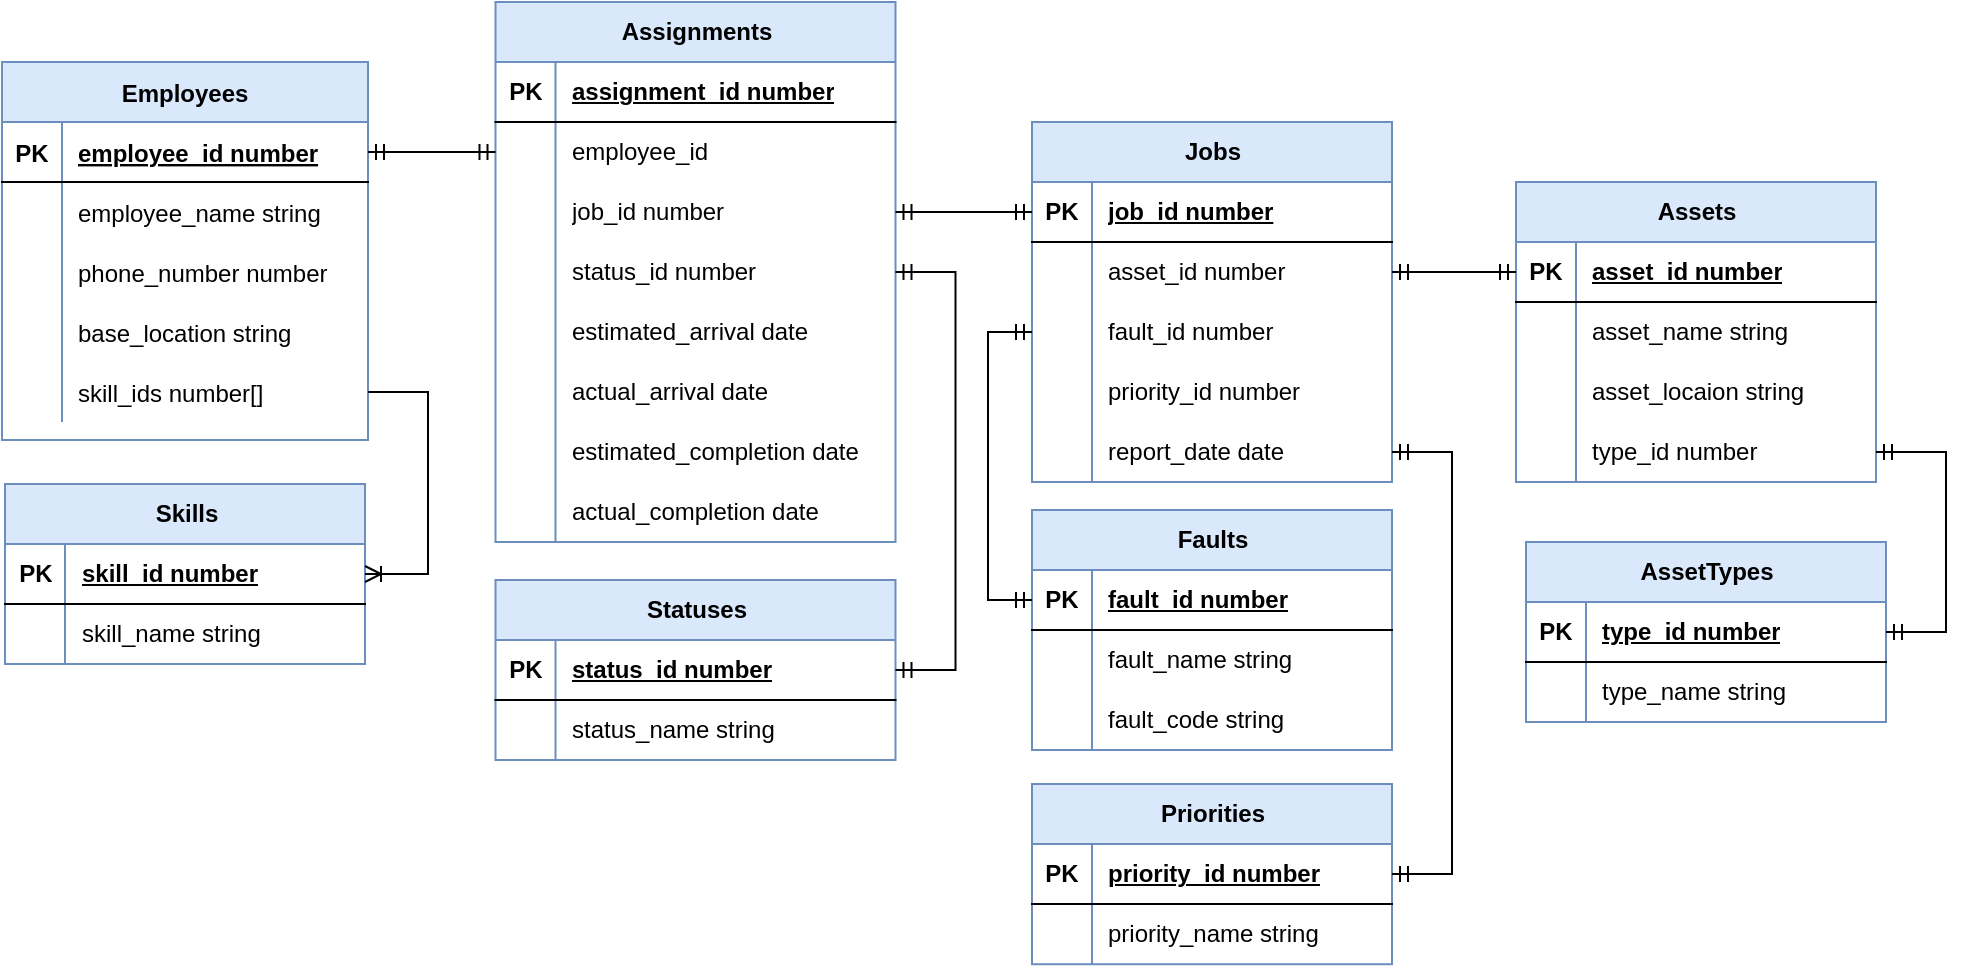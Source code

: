 <mxfile version="21.3.7" type="device">
  <diagram id="R2lEEEUBdFMjLlhIrx00" name="Page-1">
    <mxGraphModel dx="662" dy="358" grid="0" gridSize="10" guides="1" tooltips="1" connect="1" arrows="1" fold="1" page="1" pageScale="1" pageWidth="850" pageHeight="1100" math="0" shadow="0" extFonts="Permanent Marker^https://fonts.googleapis.com/css?family=Permanent+Marker">
      <root>
        <mxCell id="0" />
        <mxCell id="1" parent="0" />
        <object label="Employees" test="" id="C-vyLk0tnHw3VtMMgP7b-23">
          <mxCell style="shape=table;startSize=30;container=1;collapsible=1;childLayout=tableLayout;fixedRows=1;rowLines=0;fontStyle=1;align=center;resizeLast=1;fillColor=#dae8fc;strokeColor=#6c8ebf;" parent="1" vertex="1">
            <mxGeometry x="8" y="40" width="183" height="189" as="geometry" />
          </mxCell>
        </object>
        <mxCell id="C-vyLk0tnHw3VtMMgP7b-24" value="" style="shape=partialRectangle;collapsible=0;dropTarget=0;pointerEvents=0;fillColor=none;points=[[0,0.5],[1,0.5]];portConstraint=eastwest;top=0;left=0;right=0;bottom=1;" parent="C-vyLk0tnHw3VtMMgP7b-23" vertex="1">
          <mxGeometry y="30" width="183" height="30" as="geometry" />
        </mxCell>
        <mxCell id="C-vyLk0tnHw3VtMMgP7b-25" value="PK" style="shape=partialRectangle;overflow=hidden;connectable=0;fillColor=none;top=0;left=0;bottom=0;right=0;fontStyle=1;" parent="C-vyLk0tnHw3VtMMgP7b-24" vertex="1">
          <mxGeometry width="30" height="30" as="geometry">
            <mxRectangle width="30" height="30" as="alternateBounds" />
          </mxGeometry>
        </mxCell>
        <mxCell id="C-vyLk0tnHw3VtMMgP7b-26" value="employee_id number" style="shape=partialRectangle;overflow=hidden;connectable=0;fillColor=none;top=0;left=0;bottom=0;right=0;align=left;spacingLeft=6;fontStyle=5;" parent="C-vyLk0tnHw3VtMMgP7b-24" vertex="1">
          <mxGeometry x="30" width="153" height="30" as="geometry">
            <mxRectangle width="153" height="30" as="alternateBounds" />
          </mxGeometry>
        </mxCell>
        <mxCell id="C-vyLk0tnHw3VtMMgP7b-27" value="" style="shape=partialRectangle;collapsible=0;dropTarget=0;pointerEvents=0;fillColor=none;points=[[0,0.5],[1,0.5]];portConstraint=eastwest;top=0;left=0;right=0;bottom=0;" parent="C-vyLk0tnHw3VtMMgP7b-23" vertex="1">
          <mxGeometry y="60" width="183" height="30" as="geometry" />
        </mxCell>
        <mxCell id="C-vyLk0tnHw3VtMMgP7b-28" value="" style="shape=partialRectangle;overflow=hidden;connectable=0;fillColor=none;top=0;left=0;bottom=0;right=0;" parent="C-vyLk0tnHw3VtMMgP7b-27" vertex="1">
          <mxGeometry width="30" height="30" as="geometry">
            <mxRectangle width="30" height="30" as="alternateBounds" />
          </mxGeometry>
        </mxCell>
        <mxCell id="C-vyLk0tnHw3VtMMgP7b-29" value="employee_name string" style="shape=partialRectangle;overflow=hidden;connectable=0;fillColor=none;top=0;left=0;bottom=0;right=0;align=left;spacingLeft=6;" parent="C-vyLk0tnHw3VtMMgP7b-27" vertex="1">
          <mxGeometry x="30" width="153" height="30" as="geometry">
            <mxRectangle width="153" height="30" as="alternateBounds" />
          </mxGeometry>
        </mxCell>
        <mxCell id="YDDcDRZrNBxb1IiWniXB-27" value="" style="shape=partialRectangle;collapsible=0;dropTarget=0;pointerEvents=0;fillColor=none;points=[[0,0.5],[1,0.5]];portConstraint=eastwest;top=0;left=0;right=0;bottom=0;" vertex="1" parent="C-vyLk0tnHw3VtMMgP7b-23">
          <mxGeometry y="90" width="183" height="30" as="geometry" />
        </mxCell>
        <mxCell id="YDDcDRZrNBxb1IiWniXB-28" value="" style="shape=partialRectangle;overflow=hidden;connectable=0;fillColor=none;top=0;left=0;bottom=0;right=0;" vertex="1" parent="YDDcDRZrNBxb1IiWniXB-27">
          <mxGeometry width="30" height="30" as="geometry">
            <mxRectangle width="30" height="30" as="alternateBounds" />
          </mxGeometry>
        </mxCell>
        <mxCell id="YDDcDRZrNBxb1IiWniXB-29" value="phone_number number" style="shape=partialRectangle;overflow=hidden;connectable=0;fillColor=none;top=0;left=0;bottom=0;right=0;align=left;spacingLeft=6;" vertex="1" parent="YDDcDRZrNBxb1IiWniXB-27">
          <mxGeometry x="30" width="153" height="30" as="geometry">
            <mxRectangle width="153" height="30" as="alternateBounds" />
          </mxGeometry>
        </mxCell>
        <mxCell id="YDDcDRZrNBxb1IiWniXB-41" value="" style="shape=partialRectangle;collapsible=0;dropTarget=0;pointerEvents=0;fillColor=none;points=[[0,0.5],[1,0.5]];portConstraint=eastwest;top=0;left=0;right=0;bottom=0;" vertex="1" parent="C-vyLk0tnHw3VtMMgP7b-23">
          <mxGeometry y="120" width="183" height="30" as="geometry" />
        </mxCell>
        <mxCell id="YDDcDRZrNBxb1IiWniXB-42" value="" style="shape=partialRectangle;overflow=hidden;connectable=0;fillColor=none;top=0;left=0;bottom=0;right=0;" vertex="1" parent="YDDcDRZrNBxb1IiWniXB-41">
          <mxGeometry width="30" height="30" as="geometry">
            <mxRectangle width="30" height="30" as="alternateBounds" />
          </mxGeometry>
        </mxCell>
        <mxCell id="YDDcDRZrNBxb1IiWniXB-43" value="base_location string" style="shape=partialRectangle;overflow=hidden;connectable=0;fillColor=none;top=0;left=0;bottom=0;right=0;align=left;spacingLeft=6;" vertex="1" parent="YDDcDRZrNBxb1IiWniXB-41">
          <mxGeometry x="30" width="153" height="30" as="geometry">
            <mxRectangle width="153" height="30" as="alternateBounds" />
          </mxGeometry>
        </mxCell>
        <mxCell id="YDDcDRZrNBxb1IiWniXB-44" value="" style="shape=partialRectangle;collapsible=0;dropTarget=0;pointerEvents=0;fillColor=none;points=[[0,0.5],[1,0.5]];portConstraint=eastwest;top=0;left=0;right=0;bottom=0;" vertex="1" parent="C-vyLk0tnHw3VtMMgP7b-23">
          <mxGeometry y="150" width="183" height="30" as="geometry" />
        </mxCell>
        <mxCell id="YDDcDRZrNBxb1IiWniXB-45" value="" style="shape=partialRectangle;overflow=hidden;connectable=0;fillColor=none;top=0;left=0;bottom=0;right=0;" vertex="1" parent="YDDcDRZrNBxb1IiWniXB-44">
          <mxGeometry width="30" height="30" as="geometry">
            <mxRectangle width="30" height="30" as="alternateBounds" />
          </mxGeometry>
        </mxCell>
        <mxCell id="YDDcDRZrNBxb1IiWniXB-46" value="skill_ids number[]" style="shape=partialRectangle;overflow=hidden;connectable=0;fillColor=none;top=0;left=0;bottom=0;right=0;align=left;spacingLeft=6;" vertex="1" parent="YDDcDRZrNBxb1IiWniXB-44">
          <mxGeometry x="30" width="153" height="30" as="geometry">
            <mxRectangle width="153" height="30" as="alternateBounds" />
          </mxGeometry>
        </mxCell>
        <mxCell id="YDDcDRZrNBxb1IiWniXB-47" value="Jobs" style="shape=table;startSize=30;container=1;collapsible=1;childLayout=tableLayout;fixedRows=1;rowLines=0;fontStyle=1;align=center;resizeLast=1;html=1;fillColor=#dae8fc;strokeColor=#6c8ebf;" vertex="1" parent="1">
          <mxGeometry x="523" y="70" width="180" height="180" as="geometry" />
        </mxCell>
        <mxCell id="YDDcDRZrNBxb1IiWniXB-48" value="" style="shape=tableRow;horizontal=0;startSize=0;swimlaneHead=0;swimlaneBody=0;fillColor=none;collapsible=0;dropTarget=0;points=[[0,0.5],[1,0.5]];portConstraint=eastwest;top=0;left=0;right=0;bottom=1;" vertex="1" parent="YDDcDRZrNBxb1IiWniXB-47">
          <mxGeometry y="30" width="180" height="30" as="geometry" />
        </mxCell>
        <mxCell id="YDDcDRZrNBxb1IiWniXB-49" value="PK" style="shape=partialRectangle;connectable=0;fillColor=none;top=0;left=0;bottom=0;right=0;fontStyle=1;overflow=hidden;whiteSpace=wrap;html=1;" vertex="1" parent="YDDcDRZrNBxb1IiWniXB-48">
          <mxGeometry width="30" height="30" as="geometry">
            <mxRectangle width="30" height="30" as="alternateBounds" />
          </mxGeometry>
        </mxCell>
        <mxCell id="YDDcDRZrNBxb1IiWniXB-50" value="job_id number" style="shape=partialRectangle;connectable=0;fillColor=none;top=0;left=0;bottom=0;right=0;align=left;spacingLeft=6;fontStyle=5;overflow=hidden;whiteSpace=wrap;html=1;" vertex="1" parent="YDDcDRZrNBxb1IiWniXB-48">
          <mxGeometry x="30" width="150" height="30" as="geometry">
            <mxRectangle width="150" height="30" as="alternateBounds" />
          </mxGeometry>
        </mxCell>
        <mxCell id="YDDcDRZrNBxb1IiWniXB-51" value="" style="shape=tableRow;horizontal=0;startSize=0;swimlaneHead=0;swimlaneBody=0;fillColor=none;collapsible=0;dropTarget=0;points=[[0,0.5],[1,0.5]];portConstraint=eastwest;top=0;left=0;right=0;bottom=0;" vertex="1" parent="YDDcDRZrNBxb1IiWniXB-47">
          <mxGeometry y="60" width="180" height="30" as="geometry" />
        </mxCell>
        <mxCell id="YDDcDRZrNBxb1IiWniXB-52" value="" style="shape=partialRectangle;connectable=0;fillColor=none;top=0;left=0;bottom=0;right=0;editable=1;overflow=hidden;whiteSpace=wrap;html=1;" vertex="1" parent="YDDcDRZrNBxb1IiWniXB-51">
          <mxGeometry width="30" height="30" as="geometry">
            <mxRectangle width="30" height="30" as="alternateBounds" />
          </mxGeometry>
        </mxCell>
        <mxCell id="YDDcDRZrNBxb1IiWniXB-53" value="asset_id number" style="shape=partialRectangle;connectable=0;fillColor=none;top=0;left=0;bottom=0;right=0;align=left;spacingLeft=6;overflow=hidden;whiteSpace=wrap;html=1;" vertex="1" parent="YDDcDRZrNBxb1IiWniXB-51">
          <mxGeometry x="30" width="150" height="30" as="geometry">
            <mxRectangle width="150" height="30" as="alternateBounds" />
          </mxGeometry>
        </mxCell>
        <mxCell id="YDDcDRZrNBxb1IiWniXB-54" value="" style="shape=tableRow;horizontal=0;startSize=0;swimlaneHead=0;swimlaneBody=0;fillColor=none;collapsible=0;dropTarget=0;points=[[0,0.5],[1,0.5]];portConstraint=eastwest;top=0;left=0;right=0;bottom=0;" vertex="1" parent="YDDcDRZrNBxb1IiWniXB-47">
          <mxGeometry y="90" width="180" height="30" as="geometry" />
        </mxCell>
        <mxCell id="YDDcDRZrNBxb1IiWniXB-55" value="" style="shape=partialRectangle;connectable=0;fillColor=none;top=0;left=0;bottom=0;right=0;editable=1;overflow=hidden;whiteSpace=wrap;html=1;" vertex="1" parent="YDDcDRZrNBxb1IiWniXB-54">
          <mxGeometry width="30" height="30" as="geometry">
            <mxRectangle width="30" height="30" as="alternateBounds" />
          </mxGeometry>
        </mxCell>
        <mxCell id="YDDcDRZrNBxb1IiWniXB-56" value="fault_id number" style="shape=partialRectangle;connectable=0;fillColor=none;top=0;left=0;bottom=0;right=0;align=left;spacingLeft=6;overflow=hidden;whiteSpace=wrap;html=1;" vertex="1" parent="YDDcDRZrNBxb1IiWniXB-54">
          <mxGeometry x="30" width="150" height="30" as="geometry">
            <mxRectangle width="150" height="30" as="alternateBounds" />
          </mxGeometry>
        </mxCell>
        <mxCell id="YDDcDRZrNBxb1IiWniXB-188" value="" style="shape=tableRow;horizontal=0;startSize=0;swimlaneHead=0;swimlaneBody=0;fillColor=none;collapsible=0;dropTarget=0;points=[[0,0.5],[1,0.5]];portConstraint=eastwest;top=0;left=0;right=0;bottom=0;" vertex="1" parent="YDDcDRZrNBxb1IiWniXB-47">
          <mxGeometry y="120" width="180" height="30" as="geometry" />
        </mxCell>
        <mxCell id="YDDcDRZrNBxb1IiWniXB-189" value="" style="shape=partialRectangle;connectable=0;fillColor=none;top=0;left=0;bottom=0;right=0;editable=1;overflow=hidden;whiteSpace=wrap;html=1;" vertex="1" parent="YDDcDRZrNBxb1IiWniXB-188">
          <mxGeometry width="30" height="30" as="geometry">
            <mxRectangle width="30" height="30" as="alternateBounds" />
          </mxGeometry>
        </mxCell>
        <mxCell id="YDDcDRZrNBxb1IiWniXB-190" value="priority_id number" style="shape=partialRectangle;connectable=0;fillColor=none;top=0;left=0;bottom=0;right=0;align=left;spacingLeft=6;overflow=hidden;whiteSpace=wrap;html=1;" vertex="1" parent="YDDcDRZrNBxb1IiWniXB-188">
          <mxGeometry x="30" width="150" height="30" as="geometry">
            <mxRectangle width="150" height="30" as="alternateBounds" />
          </mxGeometry>
        </mxCell>
        <mxCell id="YDDcDRZrNBxb1IiWniXB-57" value="" style="shape=tableRow;horizontal=0;startSize=0;swimlaneHead=0;swimlaneBody=0;fillColor=none;collapsible=0;dropTarget=0;points=[[0,0.5],[1,0.5]];portConstraint=eastwest;top=0;left=0;right=0;bottom=0;" vertex="1" parent="YDDcDRZrNBxb1IiWniXB-47">
          <mxGeometry y="150" width="180" height="30" as="geometry" />
        </mxCell>
        <mxCell id="YDDcDRZrNBxb1IiWniXB-58" value="" style="shape=partialRectangle;connectable=0;fillColor=none;top=0;left=0;bottom=0;right=0;editable=1;overflow=hidden;whiteSpace=wrap;html=1;" vertex="1" parent="YDDcDRZrNBxb1IiWniXB-57">
          <mxGeometry width="30" height="30" as="geometry">
            <mxRectangle width="30" height="30" as="alternateBounds" />
          </mxGeometry>
        </mxCell>
        <mxCell id="YDDcDRZrNBxb1IiWniXB-59" value="report_date date" style="shape=partialRectangle;connectable=0;fillColor=none;top=0;left=0;bottom=0;right=0;align=left;spacingLeft=6;overflow=hidden;whiteSpace=wrap;html=1;" vertex="1" parent="YDDcDRZrNBxb1IiWniXB-57">
          <mxGeometry x="30" width="150" height="30" as="geometry">
            <mxRectangle width="150" height="30" as="alternateBounds" />
          </mxGeometry>
        </mxCell>
        <mxCell id="YDDcDRZrNBxb1IiWniXB-60" value="Faults" style="shape=table;startSize=30;container=1;collapsible=1;childLayout=tableLayout;fixedRows=1;rowLines=0;fontStyle=1;align=center;resizeLast=1;html=1;fillColor=#dae8fc;strokeColor=#6c8ebf;" vertex="1" parent="1">
          <mxGeometry x="523" y="264" width="180" height="120" as="geometry" />
        </mxCell>
        <mxCell id="YDDcDRZrNBxb1IiWniXB-61" value="" style="shape=tableRow;horizontal=0;startSize=0;swimlaneHead=0;swimlaneBody=0;fillColor=none;collapsible=0;dropTarget=0;points=[[0,0.5],[1,0.5]];portConstraint=eastwest;top=0;left=0;right=0;bottom=1;" vertex="1" parent="YDDcDRZrNBxb1IiWniXB-60">
          <mxGeometry y="30" width="180" height="30" as="geometry" />
        </mxCell>
        <mxCell id="YDDcDRZrNBxb1IiWniXB-62" value="PK" style="shape=partialRectangle;connectable=0;fillColor=none;top=0;left=0;bottom=0;right=0;fontStyle=1;overflow=hidden;whiteSpace=wrap;html=1;" vertex="1" parent="YDDcDRZrNBxb1IiWniXB-61">
          <mxGeometry width="30" height="30" as="geometry">
            <mxRectangle width="30" height="30" as="alternateBounds" />
          </mxGeometry>
        </mxCell>
        <mxCell id="YDDcDRZrNBxb1IiWniXB-63" value="fault_id number" style="shape=partialRectangle;connectable=0;fillColor=none;top=0;left=0;bottom=0;right=0;align=left;spacingLeft=6;fontStyle=5;overflow=hidden;whiteSpace=wrap;html=1;" vertex="1" parent="YDDcDRZrNBxb1IiWniXB-61">
          <mxGeometry x="30" width="150" height="30" as="geometry">
            <mxRectangle width="150" height="30" as="alternateBounds" />
          </mxGeometry>
        </mxCell>
        <mxCell id="YDDcDRZrNBxb1IiWniXB-64" value="" style="shape=tableRow;horizontal=0;startSize=0;swimlaneHead=0;swimlaneBody=0;fillColor=none;collapsible=0;dropTarget=0;points=[[0,0.5],[1,0.5]];portConstraint=eastwest;top=0;left=0;right=0;bottom=0;" vertex="1" parent="YDDcDRZrNBxb1IiWniXB-60">
          <mxGeometry y="60" width="180" height="30" as="geometry" />
        </mxCell>
        <mxCell id="YDDcDRZrNBxb1IiWniXB-65" value="" style="shape=partialRectangle;connectable=0;fillColor=none;top=0;left=0;bottom=0;right=0;editable=1;overflow=hidden;whiteSpace=wrap;html=1;" vertex="1" parent="YDDcDRZrNBxb1IiWniXB-64">
          <mxGeometry width="30" height="30" as="geometry">
            <mxRectangle width="30" height="30" as="alternateBounds" />
          </mxGeometry>
        </mxCell>
        <mxCell id="YDDcDRZrNBxb1IiWniXB-66" value="fault_name string" style="shape=partialRectangle;connectable=0;fillColor=none;top=0;left=0;bottom=0;right=0;align=left;spacingLeft=6;overflow=hidden;whiteSpace=wrap;html=1;" vertex="1" parent="YDDcDRZrNBxb1IiWniXB-64">
          <mxGeometry x="30" width="150" height="30" as="geometry">
            <mxRectangle width="150" height="30" as="alternateBounds" />
          </mxGeometry>
        </mxCell>
        <mxCell id="YDDcDRZrNBxb1IiWniXB-117" value="" style="shape=tableRow;horizontal=0;startSize=0;swimlaneHead=0;swimlaneBody=0;fillColor=none;collapsible=0;dropTarget=0;points=[[0,0.5],[1,0.5]];portConstraint=eastwest;top=0;left=0;right=0;bottom=0;" vertex="1" parent="YDDcDRZrNBxb1IiWniXB-60">
          <mxGeometry y="90" width="180" height="30" as="geometry" />
        </mxCell>
        <mxCell id="YDDcDRZrNBxb1IiWniXB-118" value="" style="shape=partialRectangle;connectable=0;fillColor=none;top=0;left=0;bottom=0;right=0;editable=1;overflow=hidden;whiteSpace=wrap;html=1;" vertex="1" parent="YDDcDRZrNBxb1IiWniXB-117">
          <mxGeometry width="30" height="30" as="geometry">
            <mxRectangle width="30" height="30" as="alternateBounds" />
          </mxGeometry>
        </mxCell>
        <mxCell id="YDDcDRZrNBxb1IiWniXB-119" value="fault_code string" style="shape=partialRectangle;connectable=0;fillColor=none;top=0;left=0;bottom=0;right=0;align=left;spacingLeft=6;overflow=hidden;whiteSpace=wrap;html=1;" vertex="1" parent="YDDcDRZrNBxb1IiWniXB-117">
          <mxGeometry x="30" width="150" height="30" as="geometry">
            <mxRectangle width="150" height="30" as="alternateBounds" />
          </mxGeometry>
        </mxCell>
        <mxCell id="YDDcDRZrNBxb1IiWniXB-73" value="Priorities" style="shape=table;startSize=30;container=1;collapsible=1;childLayout=tableLayout;fixedRows=1;rowLines=0;fontStyle=1;align=center;resizeLast=1;html=1;fillColor=#dae8fc;strokeColor=#6c8ebf;" vertex="1" parent="1">
          <mxGeometry x="523" y="401" width="180" height="90.083" as="geometry" />
        </mxCell>
        <mxCell id="YDDcDRZrNBxb1IiWniXB-74" value="" style="shape=tableRow;horizontal=0;startSize=0;swimlaneHead=0;swimlaneBody=0;fillColor=none;collapsible=0;dropTarget=0;points=[[0,0.5],[1,0.5]];portConstraint=eastwest;top=0;left=0;right=0;bottom=1;" vertex="1" parent="YDDcDRZrNBxb1IiWniXB-73">
          <mxGeometry y="30" width="180" height="30" as="geometry" />
        </mxCell>
        <mxCell id="YDDcDRZrNBxb1IiWniXB-75" value="PK" style="shape=partialRectangle;connectable=0;fillColor=none;top=0;left=0;bottom=0;right=0;fontStyle=1;overflow=hidden;whiteSpace=wrap;html=1;" vertex="1" parent="YDDcDRZrNBxb1IiWniXB-74">
          <mxGeometry width="30" height="30" as="geometry">
            <mxRectangle width="30" height="30" as="alternateBounds" />
          </mxGeometry>
        </mxCell>
        <mxCell id="YDDcDRZrNBxb1IiWniXB-76" value="priority_id number" style="shape=partialRectangle;connectable=0;fillColor=none;top=0;left=0;bottom=0;right=0;align=left;spacingLeft=6;fontStyle=5;overflow=hidden;whiteSpace=wrap;html=1;" vertex="1" parent="YDDcDRZrNBxb1IiWniXB-74">
          <mxGeometry x="30" width="150" height="30" as="geometry">
            <mxRectangle width="150" height="30" as="alternateBounds" />
          </mxGeometry>
        </mxCell>
        <mxCell id="YDDcDRZrNBxb1IiWniXB-77" value="" style="shape=tableRow;horizontal=0;startSize=0;swimlaneHead=0;swimlaneBody=0;fillColor=none;collapsible=0;dropTarget=0;points=[[0,0.5],[1,0.5]];portConstraint=eastwest;top=0;left=0;right=0;bottom=0;" vertex="1" parent="YDDcDRZrNBxb1IiWniXB-73">
          <mxGeometry y="60" width="180" height="30" as="geometry" />
        </mxCell>
        <mxCell id="YDDcDRZrNBxb1IiWniXB-78" value="" style="shape=partialRectangle;connectable=0;fillColor=none;top=0;left=0;bottom=0;right=0;editable=1;overflow=hidden;whiteSpace=wrap;html=1;" vertex="1" parent="YDDcDRZrNBxb1IiWniXB-77">
          <mxGeometry width="30" height="30" as="geometry">
            <mxRectangle width="30" height="30" as="alternateBounds" />
          </mxGeometry>
        </mxCell>
        <mxCell id="YDDcDRZrNBxb1IiWniXB-79" value="priority_name string" style="shape=partialRectangle;connectable=0;fillColor=none;top=0;left=0;bottom=0;right=0;align=left;spacingLeft=6;overflow=hidden;whiteSpace=wrap;html=1;" vertex="1" parent="YDDcDRZrNBxb1IiWniXB-77">
          <mxGeometry x="30" width="150" height="30" as="geometry">
            <mxRectangle width="150" height="30" as="alternateBounds" />
          </mxGeometry>
        </mxCell>
        <mxCell id="YDDcDRZrNBxb1IiWniXB-94" value="Assets" style="shape=table;startSize=30;container=1;collapsible=1;childLayout=tableLayout;fixedRows=1;rowLines=0;fontStyle=1;align=center;resizeLast=1;html=1;fillColor=#dae8fc;strokeColor=#6c8ebf;" vertex="1" parent="1">
          <mxGeometry x="765" y="100" width="180" height="150" as="geometry" />
        </mxCell>
        <mxCell id="YDDcDRZrNBxb1IiWniXB-95" value="" style="shape=tableRow;horizontal=0;startSize=0;swimlaneHead=0;swimlaneBody=0;fillColor=none;collapsible=0;dropTarget=0;points=[[0,0.5],[1,0.5]];portConstraint=eastwest;top=0;left=0;right=0;bottom=1;" vertex="1" parent="YDDcDRZrNBxb1IiWniXB-94">
          <mxGeometry y="30" width="180" height="30" as="geometry" />
        </mxCell>
        <mxCell id="YDDcDRZrNBxb1IiWniXB-96" value="PK" style="shape=partialRectangle;connectable=0;fillColor=none;top=0;left=0;bottom=0;right=0;fontStyle=1;overflow=hidden;whiteSpace=wrap;html=1;" vertex="1" parent="YDDcDRZrNBxb1IiWniXB-95">
          <mxGeometry width="30" height="30" as="geometry">
            <mxRectangle width="30" height="30" as="alternateBounds" />
          </mxGeometry>
        </mxCell>
        <mxCell id="YDDcDRZrNBxb1IiWniXB-97" value="asset_id number" style="shape=partialRectangle;connectable=0;fillColor=none;top=0;left=0;bottom=0;right=0;align=left;spacingLeft=6;fontStyle=5;overflow=hidden;whiteSpace=wrap;html=1;" vertex="1" parent="YDDcDRZrNBxb1IiWniXB-95">
          <mxGeometry x="30" width="150" height="30" as="geometry">
            <mxRectangle width="150" height="30" as="alternateBounds" />
          </mxGeometry>
        </mxCell>
        <mxCell id="YDDcDRZrNBxb1IiWniXB-98" value="" style="shape=tableRow;horizontal=0;startSize=0;swimlaneHead=0;swimlaneBody=0;fillColor=none;collapsible=0;dropTarget=0;points=[[0,0.5],[1,0.5]];portConstraint=eastwest;top=0;left=0;right=0;bottom=0;" vertex="1" parent="YDDcDRZrNBxb1IiWniXB-94">
          <mxGeometry y="60" width="180" height="30" as="geometry" />
        </mxCell>
        <mxCell id="YDDcDRZrNBxb1IiWniXB-99" value="" style="shape=partialRectangle;connectable=0;fillColor=none;top=0;left=0;bottom=0;right=0;editable=1;overflow=hidden;whiteSpace=wrap;html=1;" vertex="1" parent="YDDcDRZrNBxb1IiWniXB-98">
          <mxGeometry width="30" height="30" as="geometry">
            <mxRectangle width="30" height="30" as="alternateBounds" />
          </mxGeometry>
        </mxCell>
        <mxCell id="YDDcDRZrNBxb1IiWniXB-100" value="asset_name string" style="shape=partialRectangle;connectable=0;fillColor=none;top=0;left=0;bottom=0;right=0;align=left;spacingLeft=6;overflow=hidden;whiteSpace=wrap;html=1;" vertex="1" parent="YDDcDRZrNBxb1IiWniXB-98">
          <mxGeometry x="30" width="150" height="30" as="geometry">
            <mxRectangle width="150" height="30" as="alternateBounds" />
          </mxGeometry>
        </mxCell>
        <mxCell id="YDDcDRZrNBxb1IiWniXB-101" value="" style="shape=tableRow;horizontal=0;startSize=0;swimlaneHead=0;swimlaneBody=0;fillColor=none;collapsible=0;dropTarget=0;points=[[0,0.5],[1,0.5]];portConstraint=eastwest;top=0;left=0;right=0;bottom=0;" vertex="1" parent="YDDcDRZrNBxb1IiWniXB-94">
          <mxGeometry y="90" width="180" height="30" as="geometry" />
        </mxCell>
        <mxCell id="YDDcDRZrNBxb1IiWniXB-102" value="" style="shape=partialRectangle;connectable=0;fillColor=none;top=0;left=0;bottom=0;right=0;editable=1;overflow=hidden;whiteSpace=wrap;html=1;" vertex="1" parent="YDDcDRZrNBxb1IiWniXB-101">
          <mxGeometry width="30" height="30" as="geometry">
            <mxRectangle width="30" height="30" as="alternateBounds" />
          </mxGeometry>
        </mxCell>
        <mxCell id="YDDcDRZrNBxb1IiWniXB-103" value="asset_locaion string" style="shape=partialRectangle;connectable=0;fillColor=none;top=0;left=0;bottom=0;right=0;align=left;spacingLeft=6;overflow=hidden;whiteSpace=wrap;html=1;" vertex="1" parent="YDDcDRZrNBxb1IiWniXB-101">
          <mxGeometry x="30" width="150" height="30" as="geometry">
            <mxRectangle width="150" height="30" as="alternateBounds" />
          </mxGeometry>
        </mxCell>
        <mxCell id="YDDcDRZrNBxb1IiWniXB-104" value="" style="shape=tableRow;horizontal=0;startSize=0;swimlaneHead=0;swimlaneBody=0;fillColor=none;collapsible=0;dropTarget=0;points=[[0,0.5],[1,0.5]];portConstraint=eastwest;top=0;left=0;right=0;bottom=0;" vertex="1" parent="YDDcDRZrNBxb1IiWniXB-94">
          <mxGeometry y="120" width="180" height="30" as="geometry" />
        </mxCell>
        <mxCell id="YDDcDRZrNBxb1IiWniXB-105" value="" style="shape=partialRectangle;connectable=0;fillColor=none;top=0;left=0;bottom=0;right=0;editable=1;overflow=hidden;whiteSpace=wrap;html=1;" vertex="1" parent="YDDcDRZrNBxb1IiWniXB-104">
          <mxGeometry width="30" height="30" as="geometry">
            <mxRectangle width="30" height="30" as="alternateBounds" />
          </mxGeometry>
        </mxCell>
        <mxCell id="YDDcDRZrNBxb1IiWniXB-106" value="type_id number" style="shape=partialRectangle;connectable=0;fillColor=none;top=0;left=0;bottom=0;right=0;align=left;spacingLeft=6;overflow=hidden;whiteSpace=wrap;html=1;" vertex="1" parent="YDDcDRZrNBxb1IiWniXB-104">
          <mxGeometry x="30" width="150" height="30" as="geometry">
            <mxRectangle width="150" height="30" as="alternateBounds" />
          </mxGeometry>
        </mxCell>
        <mxCell id="YDDcDRZrNBxb1IiWniXB-110" value="AssetTypes" style="shape=table;startSize=30;container=1;collapsible=1;childLayout=tableLayout;fixedRows=1;rowLines=0;fontStyle=1;align=center;resizeLast=1;html=1;fillColor=#dae8fc;strokeColor=#6c8ebf;" vertex="1" parent="1">
          <mxGeometry x="770" y="280" width="180" height="90" as="geometry" />
        </mxCell>
        <mxCell id="YDDcDRZrNBxb1IiWniXB-111" value="" style="shape=tableRow;horizontal=0;startSize=0;swimlaneHead=0;swimlaneBody=0;fillColor=none;collapsible=0;dropTarget=0;points=[[0,0.5],[1,0.5]];portConstraint=eastwest;top=0;left=0;right=0;bottom=1;" vertex="1" parent="YDDcDRZrNBxb1IiWniXB-110">
          <mxGeometry y="30" width="180" height="30" as="geometry" />
        </mxCell>
        <mxCell id="YDDcDRZrNBxb1IiWniXB-112" value="PK" style="shape=partialRectangle;connectable=0;fillColor=none;top=0;left=0;bottom=0;right=0;fontStyle=1;overflow=hidden;whiteSpace=wrap;html=1;" vertex="1" parent="YDDcDRZrNBxb1IiWniXB-111">
          <mxGeometry width="30" height="30" as="geometry">
            <mxRectangle width="30" height="30" as="alternateBounds" />
          </mxGeometry>
        </mxCell>
        <mxCell id="YDDcDRZrNBxb1IiWniXB-113" value="type_id number" style="shape=partialRectangle;connectable=0;fillColor=none;top=0;left=0;bottom=0;right=0;align=left;spacingLeft=6;fontStyle=5;overflow=hidden;whiteSpace=wrap;html=1;" vertex="1" parent="YDDcDRZrNBxb1IiWniXB-111">
          <mxGeometry x="30" width="150" height="30" as="geometry">
            <mxRectangle width="150" height="30" as="alternateBounds" />
          </mxGeometry>
        </mxCell>
        <mxCell id="YDDcDRZrNBxb1IiWniXB-114" value="" style="shape=tableRow;horizontal=0;startSize=0;swimlaneHead=0;swimlaneBody=0;fillColor=none;collapsible=0;dropTarget=0;points=[[0,0.5],[1,0.5]];portConstraint=eastwest;top=0;left=0;right=0;bottom=0;" vertex="1" parent="YDDcDRZrNBxb1IiWniXB-110">
          <mxGeometry y="60" width="180" height="30" as="geometry" />
        </mxCell>
        <mxCell id="YDDcDRZrNBxb1IiWniXB-115" value="" style="shape=partialRectangle;connectable=0;fillColor=none;top=0;left=0;bottom=0;right=0;editable=1;overflow=hidden;whiteSpace=wrap;html=1;" vertex="1" parent="YDDcDRZrNBxb1IiWniXB-114">
          <mxGeometry width="30" height="30" as="geometry">
            <mxRectangle width="30" height="30" as="alternateBounds" />
          </mxGeometry>
        </mxCell>
        <mxCell id="YDDcDRZrNBxb1IiWniXB-116" value="type_name string" style="shape=partialRectangle;connectable=0;fillColor=none;top=0;left=0;bottom=0;right=0;align=left;spacingLeft=6;overflow=hidden;whiteSpace=wrap;html=1;" vertex="1" parent="YDDcDRZrNBxb1IiWniXB-114">
          <mxGeometry x="30" width="150" height="30" as="geometry">
            <mxRectangle width="150" height="30" as="alternateBounds" />
          </mxGeometry>
        </mxCell>
        <mxCell id="YDDcDRZrNBxb1IiWniXB-122" value="Skills" style="shape=table;startSize=30;container=1;collapsible=1;childLayout=tableLayout;fixedRows=1;rowLines=0;fontStyle=1;align=center;resizeLast=1;html=1;fillColor=#dae8fc;strokeColor=#6c8ebf;" vertex="1" parent="1">
          <mxGeometry x="9.5" y="251" width="180" height="90" as="geometry" />
        </mxCell>
        <mxCell id="YDDcDRZrNBxb1IiWniXB-123" value="" style="shape=tableRow;horizontal=0;startSize=0;swimlaneHead=0;swimlaneBody=0;fillColor=none;collapsible=0;dropTarget=0;points=[[0,0.5],[1,0.5]];portConstraint=eastwest;top=0;left=0;right=0;bottom=1;" vertex="1" parent="YDDcDRZrNBxb1IiWniXB-122">
          <mxGeometry y="30" width="180" height="30" as="geometry" />
        </mxCell>
        <mxCell id="YDDcDRZrNBxb1IiWniXB-124" value="PK" style="shape=partialRectangle;connectable=0;fillColor=none;top=0;left=0;bottom=0;right=0;fontStyle=1;overflow=hidden;whiteSpace=wrap;html=1;" vertex="1" parent="YDDcDRZrNBxb1IiWniXB-123">
          <mxGeometry width="30" height="30" as="geometry">
            <mxRectangle width="30" height="30" as="alternateBounds" />
          </mxGeometry>
        </mxCell>
        <mxCell id="YDDcDRZrNBxb1IiWniXB-125" value="skill_id number" style="shape=partialRectangle;connectable=0;fillColor=none;top=0;left=0;bottom=0;right=0;align=left;spacingLeft=6;fontStyle=5;overflow=hidden;whiteSpace=wrap;html=1;" vertex="1" parent="YDDcDRZrNBxb1IiWniXB-123">
          <mxGeometry x="30" width="150" height="30" as="geometry">
            <mxRectangle width="150" height="30" as="alternateBounds" />
          </mxGeometry>
        </mxCell>
        <mxCell id="YDDcDRZrNBxb1IiWniXB-126" value="" style="shape=tableRow;horizontal=0;startSize=0;swimlaneHead=0;swimlaneBody=0;fillColor=none;collapsible=0;dropTarget=0;points=[[0,0.5],[1,0.5]];portConstraint=eastwest;top=0;left=0;right=0;bottom=0;" vertex="1" parent="YDDcDRZrNBxb1IiWniXB-122">
          <mxGeometry y="60" width="180" height="30" as="geometry" />
        </mxCell>
        <mxCell id="YDDcDRZrNBxb1IiWniXB-127" value="" style="shape=partialRectangle;connectable=0;fillColor=none;top=0;left=0;bottom=0;right=0;editable=1;overflow=hidden;whiteSpace=wrap;html=1;" vertex="1" parent="YDDcDRZrNBxb1IiWniXB-126">
          <mxGeometry width="30" height="30" as="geometry">
            <mxRectangle width="30" height="30" as="alternateBounds" />
          </mxGeometry>
        </mxCell>
        <mxCell id="YDDcDRZrNBxb1IiWniXB-128" value="skill_name string" style="shape=partialRectangle;connectable=0;fillColor=none;top=0;left=0;bottom=0;right=0;align=left;spacingLeft=6;overflow=hidden;whiteSpace=wrap;html=1;" vertex="1" parent="YDDcDRZrNBxb1IiWniXB-126">
          <mxGeometry x="30" width="150" height="30" as="geometry">
            <mxRectangle width="150" height="30" as="alternateBounds" />
          </mxGeometry>
        </mxCell>
        <mxCell id="YDDcDRZrNBxb1IiWniXB-131" value="" style="edgeStyle=entityRelationEdgeStyle;fontSize=12;html=1;endArrow=ERoneToMany;rounded=0;" edge="1" parent="1" source="YDDcDRZrNBxb1IiWniXB-44" target="YDDcDRZrNBxb1IiWniXB-123">
          <mxGeometry width="100" height="100" relative="1" as="geometry">
            <mxPoint x="15" y="240" as="sourcePoint" />
            <mxPoint x="-153" y="75" as="targetPoint" />
          </mxGeometry>
        </mxCell>
        <mxCell id="YDDcDRZrNBxb1IiWniXB-133" value="" style="edgeStyle=entityRelationEdgeStyle;fontSize=12;html=1;endArrow=ERmandOne;startArrow=ERmandOne;rounded=0;" edge="1" parent="1" source="YDDcDRZrNBxb1IiWniXB-51" target="YDDcDRZrNBxb1IiWniXB-95">
          <mxGeometry width="100" height="100" relative="1" as="geometry">
            <mxPoint x="482" y="247" as="sourcePoint" />
            <mxPoint x="582" y="147" as="targetPoint" />
          </mxGeometry>
        </mxCell>
        <mxCell id="YDDcDRZrNBxb1IiWniXB-134" value="" style="edgeStyle=orthogonalEdgeStyle;fontSize=12;html=1;endArrow=ERmandOne;startArrow=ERmandOne;rounded=0;entryX=0;entryY=0.5;entryDx=0;entryDy=0;" edge="1" parent="1" source="YDDcDRZrNBxb1IiWniXB-54" target="YDDcDRZrNBxb1IiWniXB-61">
          <mxGeometry width="100" height="100" relative="1" as="geometry">
            <mxPoint x="401" y="209" as="sourcePoint" />
            <mxPoint x="461" y="67" as="targetPoint" />
            <Array as="points">
              <mxPoint x="501" y="175" />
              <mxPoint x="501" y="309" />
            </Array>
          </mxGeometry>
        </mxCell>
        <mxCell id="YDDcDRZrNBxb1IiWniXB-135" value="" style="edgeStyle=entityRelationEdgeStyle;fontSize=12;html=1;endArrow=ERmandOne;startArrow=ERmandOne;rounded=0;" edge="1" parent="1" source="YDDcDRZrNBxb1IiWniXB-57" target="YDDcDRZrNBxb1IiWniXB-74">
          <mxGeometry width="100" height="100" relative="1" as="geometry">
            <mxPoint x="401" y="239" as="sourcePoint" />
            <mxPoint x="461" y="239" as="targetPoint" />
          </mxGeometry>
        </mxCell>
        <mxCell id="YDDcDRZrNBxb1IiWniXB-149" value="" style="edgeStyle=entityRelationEdgeStyle;fontSize=12;html=1;endArrow=ERmandOne;startArrow=ERmandOne;rounded=0;" edge="1" parent="1" source="YDDcDRZrNBxb1IiWniXB-104" target="YDDcDRZrNBxb1IiWniXB-111">
          <mxGeometry width="100" height="100" relative="1" as="geometry">
            <mxPoint x="411" y="249" as="sourcePoint" />
            <mxPoint x="471" y="249" as="targetPoint" />
          </mxGeometry>
        </mxCell>
        <mxCell id="YDDcDRZrNBxb1IiWniXB-150" value="Assignments" style="shape=table;startSize=30;container=1;collapsible=1;childLayout=tableLayout;fixedRows=1;rowLines=0;fontStyle=1;align=center;resizeLast=1;html=1;fillColor=#dae8fc;strokeColor=#6c8ebf;" vertex="1" parent="1">
          <mxGeometry x="254.75" y="10" width="200" height="270" as="geometry" />
        </mxCell>
        <mxCell id="YDDcDRZrNBxb1IiWniXB-151" value="" style="shape=tableRow;horizontal=0;startSize=0;swimlaneHead=0;swimlaneBody=0;fillColor=none;collapsible=0;dropTarget=0;points=[[0,0.5],[1,0.5]];portConstraint=eastwest;top=0;left=0;right=0;bottom=1;" vertex="1" parent="YDDcDRZrNBxb1IiWniXB-150">
          <mxGeometry y="30" width="200" height="30" as="geometry" />
        </mxCell>
        <mxCell id="YDDcDRZrNBxb1IiWniXB-152" value="PK" style="shape=partialRectangle;connectable=0;fillColor=none;top=0;left=0;bottom=0;right=0;fontStyle=1;overflow=hidden;whiteSpace=wrap;html=1;" vertex="1" parent="YDDcDRZrNBxb1IiWniXB-151">
          <mxGeometry width="30" height="30" as="geometry">
            <mxRectangle width="30" height="30" as="alternateBounds" />
          </mxGeometry>
        </mxCell>
        <mxCell id="YDDcDRZrNBxb1IiWniXB-153" value="assignment_id number" style="shape=partialRectangle;connectable=0;fillColor=none;top=0;left=0;bottom=0;right=0;align=left;spacingLeft=6;fontStyle=5;overflow=hidden;whiteSpace=wrap;html=1;" vertex="1" parent="YDDcDRZrNBxb1IiWniXB-151">
          <mxGeometry x="30" width="170" height="30" as="geometry">
            <mxRectangle width="170" height="30" as="alternateBounds" />
          </mxGeometry>
        </mxCell>
        <mxCell id="YDDcDRZrNBxb1IiWniXB-157" value="" style="shape=tableRow;horizontal=0;startSize=0;swimlaneHead=0;swimlaneBody=0;fillColor=none;collapsible=0;dropTarget=0;points=[[0,0.5],[1,0.5]];portConstraint=eastwest;top=0;left=0;right=0;bottom=0;" vertex="1" parent="YDDcDRZrNBxb1IiWniXB-150">
          <mxGeometry y="60" width="200" height="30" as="geometry" />
        </mxCell>
        <mxCell id="YDDcDRZrNBxb1IiWniXB-158" value="" style="shape=partialRectangle;connectable=0;fillColor=none;top=0;left=0;bottom=0;right=0;editable=1;overflow=hidden;whiteSpace=wrap;html=1;" vertex="1" parent="YDDcDRZrNBxb1IiWniXB-157">
          <mxGeometry width="30" height="30" as="geometry">
            <mxRectangle width="30" height="30" as="alternateBounds" />
          </mxGeometry>
        </mxCell>
        <mxCell id="YDDcDRZrNBxb1IiWniXB-159" value="employee_id" style="shape=partialRectangle;connectable=0;fillColor=none;top=0;left=0;bottom=0;right=0;align=left;spacingLeft=6;overflow=hidden;whiteSpace=wrap;html=1;" vertex="1" parent="YDDcDRZrNBxb1IiWniXB-157">
          <mxGeometry x="30" width="170" height="30" as="geometry">
            <mxRectangle width="170" height="30" as="alternateBounds" />
          </mxGeometry>
        </mxCell>
        <mxCell id="YDDcDRZrNBxb1IiWniXB-154" value="" style="shape=tableRow;horizontal=0;startSize=0;swimlaneHead=0;swimlaneBody=0;fillColor=none;collapsible=0;dropTarget=0;points=[[0,0.5],[1,0.5]];portConstraint=eastwest;top=0;left=0;right=0;bottom=0;" vertex="1" parent="YDDcDRZrNBxb1IiWniXB-150">
          <mxGeometry y="90" width="200" height="30" as="geometry" />
        </mxCell>
        <mxCell id="YDDcDRZrNBxb1IiWniXB-155" value="" style="shape=partialRectangle;connectable=0;fillColor=none;top=0;left=0;bottom=0;right=0;editable=1;overflow=hidden;whiteSpace=wrap;html=1;" vertex="1" parent="YDDcDRZrNBxb1IiWniXB-154">
          <mxGeometry width="30" height="30" as="geometry">
            <mxRectangle width="30" height="30" as="alternateBounds" />
          </mxGeometry>
        </mxCell>
        <mxCell id="YDDcDRZrNBxb1IiWniXB-156" value="job_id number" style="shape=partialRectangle;connectable=0;fillColor=none;top=0;left=0;bottom=0;right=0;align=left;spacingLeft=6;overflow=hidden;whiteSpace=wrap;html=1;" vertex="1" parent="YDDcDRZrNBxb1IiWniXB-154">
          <mxGeometry x="30" width="170" height="30" as="geometry">
            <mxRectangle width="170" height="30" as="alternateBounds" />
          </mxGeometry>
        </mxCell>
        <mxCell id="YDDcDRZrNBxb1IiWniXB-160" value="" style="shape=tableRow;horizontal=0;startSize=0;swimlaneHead=0;swimlaneBody=0;fillColor=none;collapsible=0;dropTarget=0;points=[[0,0.5],[1,0.5]];portConstraint=eastwest;top=0;left=0;right=0;bottom=0;" vertex="1" parent="YDDcDRZrNBxb1IiWniXB-150">
          <mxGeometry y="120" width="200" height="30" as="geometry" />
        </mxCell>
        <mxCell id="YDDcDRZrNBxb1IiWniXB-161" value="" style="shape=partialRectangle;connectable=0;fillColor=none;top=0;left=0;bottom=0;right=0;editable=1;overflow=hidden;whiteSpace=wrap;html=1;" vertex="1" parent="YDDcDRZrNBxb1IiWniXB-160">
          <mxGeometry width="30" height="30" as="geometry">
            <mxRectangle width="30" height="30" as="alternateBounds" />
          </mxGeometry>
        </mxCell>
        <mxCell id="YDDcDRZrNBxb1IiWniXB-162" value="status_id number" style="shape=partialRectangle;connectable=0;fillColor=none;top=0;left=0;bottom=0;right=0;align=left;spacingLeft=6;overflow=hidden;whiteSpace=wrap;html=1;" vertex="1" parent="YDDcDRZrNBxb1IiWniXB-160">
          <mxGeometry x="30" width="170" height="30" as="geometry">
            <mxRectangle width="170" height="30" as="alternateBounds" />
          </mxGeometry>
        </mxCell>
        <mxCell id="YDDcDRZrNBxb1IiWniXB-174" value="" style="shape=tableRow;horizontal=0;startSize=0;swimlaneHead=0;swimlaneBody=0;fillColor=none;collapsible=0;dropTarget=0;points=[[0,0.5],[1,0.5]];portConstraint=eastwest;top=0;left=0;right=0;bottom=0;" vertex="1" parent="YDDcDRZrNBxb1IiWniXB-150">
          <mxGeometry y="150" width="200" height="30" as="geometry" />
        </mxCell>
        <mxCell id="YDDcDRZrNBxb1IiWniXB-175" value="" style="shape=partialRectangle;connectable=0;fillColor=none;top=0;left=0;bottom=0;right=0;editable=1;overflow=hidden;whiteSpace=wrap;html=1;" vertex="1" parent="YDDcDRZrNBxb1IiWniXB-174">
          <mxGeometry width="30" height="30" as="geometry">
            <mxRectangle width="30" height="30" as="alternateBounds" />
          </mxGeometry>
        </mxCell>
        <mxCell id="YDDcDRZrNBxb1IiWniXB-176" value="estimated_arrival date" style="shape=partialRectangle;connectable=0;fillColor=none;top=0;left=0;bottom=0;right=0;align=left;spacingLeft=6;overflow=hidden;whiteSpace=wrap;html=1;" vertex="1" parent="YDDcDRZrNBxb1IiWniXB-174">
          <mxGeometry x="30" width="170" height="30" as="geometry">
            <mxRectangle width="170" height="30" as="alternateBounds" />
          </mxGeometry>
        </mxCell>
        <mxCell id="YDDcDRZrNBxb1IiWniXB-177" value="" style="shape=tableRow;horizontal=0;startSize=0;swimlaneHead=0;swimlaneBody=0;fillColor=none;collapsible=0;dropTarget=0;points=[[0,0.5],[1,0.5]];portConstraint=eastwest;top=0;left=0;right=0;bottom=0;" vertex="1" parent="YDDcDRZrNBxb1IiWniXB-150">
          <mxGeometry y="180" width="200" height="30" as="geometry" />
        </mxCell>
        <mxCell id="YDDcDRZrNBxb1IiWniXB-178" value="" style="shape=partialRectangle;connectable=0;fillColor=none;top=0;left=0;bottom=0;right=0;editable=1;overflow=hidden;whiteSpace=wrap;html=1;" vertex="1" parent="YDDcDRZrNBxb1IiWniXB-177">
          <mxGeometry width="30" height="30" as="geometry">
            <mxRectangle width="30" height="30" as="alternateBounds" />
          </mxGeometry>
        </mxCell>
        <mxCell id="YDDcDRZrNBxb1IiWniXB-179" value="actual_arrival date" style="shape=partialRectangle;connectable=0;fillColor=none;top=0;left=0;bottom=0;right=0;align=left;spacingLeft=6;overflow=hidden;whiteSpace=wrap;html=1;" vertex="1" parent="YDDcDRZrNBxb1IiWniXB-177">
          <mxGeometry x="30" width="170" height="30" as="geometry">
            <mxRectangle width="170" height="30" as="alternateBounds" />
          </mxGeometry>
        </mxCell>
        <mxCell id="YDDcDRZrNBxb1IiWniXB-180" value="" style="shape=tableRow;horizontal=0;startSize=0;swimlaneHead=0;swimlaneBody=0;fillColor=none;collapsible=0;dropTarget=0;points=[[0,0.5],[1,0.5]];portConstraint=eastwest;top=0;left=0;right=0;bottom=0;" vertex="1" parent="YDDcDRZrNBxb1IiWniXB-150">
          <mxGeometry y="210" width="200" height="30" as="geometry" />
        </mxCell>
        <mxCell id="YDDcDRZrNBxb1IiWniXB-181" value="" style="shape=partialRectangle;connectable=0;fillColor=none;top=0;left=0;bottom=0;right=0;editable=1;overflow=hidden;whiteSpace=wrap;html=1;" vertex="1" parent="YDDcDRZrNBxb1IiWniXB-180">
          <mxGeometry width="30" height="30" as="geometry">
            <mxRectangle width="30" height="30" as="alternateBounds" />
          </mxGeometry>
        </mxCell>
        <mxCell id="YDDcDRZrNBxb1IiWniXB-182" value="estimated_completion date" style="shape=partialRectangle;connectable=0;fillColor=none;top=0;left=0;bottom=0;right=0;align=left;spacingLeft=6;overflow=hidden;whiteSpace=wrap;html=1;" vertex="1" parent="YDDcDRZrNBxb1IiWniXB-180">
          <mxGeometry x="30" width="170" height="30" as="geometry">
            <mxRectangle width="170" height="30" as="alternateBounds" />
          </mxGeometry>
        </mxCell>
        <mxCell id="YDDcDRZrNBxb1IiWniXB-183" value="" style="shape=tableRow;horizontal=0;startSize=0;swimlaneHead=0;swimlaneBody=0;fillColor=none;collapsible=0;dropTarget=0;points=[[0,0.5],[1,0.5]];portConstraint=eastwest;top=0;left=0;right=0;bottom=0;" vertex="1" parent="YDDcDRZrNBxb1IiWniXB-150">
          <mxGeometry y="240" width="200" height="30" as="geometry" />
        </mxCell>
        <mxCell id="YDDcDRZrNBxb1IiWniXB-184" value="" style="shape=partialRectangle;connectable=0;fillColor=none;top=0;left=0;bottom=0;right=0;editable=1;overflow=hidden;whiteSpace=wrap;html=1;" vertex="1" parent="YDDcDRZrNBxb1IiWniXB-183">
          <mxGeometry width="30" height="30" as="geometry">
            <mxRectangle width="30" height="30" as="alternateBounds" />
          </mxGeometry>
        </mxCell>
        <mxCell id="YDDcDRZrNBxb1IiWniXB-185" value="actual_completion date" style="shape=partialRectangle;connectable=0;fillColor=none;top=0;left=0;bottom=0;right=0;align=left;spacingLeft=6;overflow=hidden;whiteSpace=wrap;html=1;" vertex="1" parent="YDDcDRZrNBxb1IiWniXB-183">
          <mxGeometry x="30" width="170" height="30" as="geometry">
            <mxRectangle width="170" height="30" as="alternateBounds" />
          </mxGeometry>
        </mxCell>
        <mxCell id="YDDcDRZrNBxb1IiWniXB-163" value="Statuses" style="shape=table;startSize=30;container=1;collapsible=1;childLayout=tableLayout;fixedRows=1;rowLines=0;fontStyle=1;align=center;resizeLast=1;html=1;fillColor=#dae8fc;strokeColor=#6c8ebf;" vertex="1" parent="1">
          <mxGeometry x="254.75" y="299" width="200" height="90" as="geometry" />
        </mxCell>
        <mxCell id="YDDcDRZrNBxb1IiWniXB-164" value="" style="shape=tableRow;horizontal=0;startSize=0;swimlaneHead=0;swimlaneBody=0;fillColor=none;collapsible=0;dropTarget=0;points=[[0,0.5],[1,0.5]];portConstraint=eastwest;top=0;left=0;right=0;bottom=1;" vertex="1" parent="YDDcDRZrNBxb1IiWniXB-163">
          <mxGeometry y="30" width="200" height="30" as="geometry" />
        </mxCell>
        <mxCell id="YDDcDRZrNBxb1IiWniXB-165" value="PK" style="shape=partialRectangle;connectable=0;fillColor=none;top=0;left=0;bottom=0;right=0;fontStyle=1;overflow=hidden;whiteSpace=wrap;html=1;" vertex="1" parent="YDDcDRZrNBxb1IiWniXB-164">
          <mxGeometry width="30" height="30" as="geometry">
            <mxRectangle width="30" height="30" as="alternateBounds" />
          </mxGeometry>
        </mxCell>
        <mxCell id="YDDcDRZrNBxb1IiWniXB-166" value="status_id number" style="shape=partialRectangle;connectable=0;fillColor=none;top=0;left=0;bottom=0;right=0;align=left;spacingLeft=6;fontStyle=5;overflow=hidden;whiteSpace=wrap;html=1;" vertex="1" parent="YDDcDRZrNBxb1IiWniXB-164">
          <mxGeometry x="30" width="170" height="30" as="geometry">
            <mxRectangle width="170" height="30" as="alternateBounds" />
          </mxGeometry>
        </mxCell>
        <mxCell id="YDDcDRZrNBxb1IiWniXB-167" value="" style="shape=tableRow;horizontal=0;startSize=0;swimlaneHead=0;swimlaneBody=0;fillColor=none;collapsible=0;dropTarget=0;points=[[0,0.5],[1,0.5]];portConstraint=eastwest;top=0;left=0;right=0;bottom=0;" vertex="1" parent="YDDcDRZrNBxb1IiWniXB-163">
          <mxGeometry y="60" width="200" height="30" as="geometry" />
        </mxCell>
        <mxCell id="YDDcDRZrNBxb1IiWniXB-168" value="" style="shape=partialRectangle;connectable=0;fillColor=none;top=0;left=0;bottom=0;right=0;editable=1;overflow=hidden;whiteSpace=wrap;html=1;" vertex="1" parent="YDDcDRZrNBxb1IiWniXB-167">
          <mxGeometry width="30" height="30" as="geometry">
            <mxRectangle width="30" height="30" as="alternateBounds" />
          </mxGeometry>
        </mxCell>
        <mxCell id="YDDcDRZrNBxb1IiWniXB-169" value="status_name string" style="shape=partialRectangle;connectable=0;fillColor=none;top=0;left=0;bottom=0;right=0;align=left;spacingLeft=6;overflow=hidden;whiteSpace=wrap;html=1;" vertex="1" parent="YDDcDRZrNBxb1IiWniXB-167">
          <mxGeometry x="30" width="170" height="30" as="geometry">
            <mxRectangle width="170" height="30" as="alternateBounds" />
          </mxGeometry>
        </mxCell>
        <mxCell id="YDDcDRZrNBxb1IiWniXB-170" value="" style="edgeStyle=entityRelationEdgeStyle;fontSize=12;html=1;endArrow=ERmandOne;startArrow=ERmandOne;rounded=0;" edge="1" parent="1" source="YDDcDRZrNBxb1IiWniXB-164" target="YDDcDRZrNBxb1IiWniXB-160">
          <mxGeometry width="100" height="100" relative="1" as="geometry">
            <mxPoint x="401" y="209" as="sourcePoint" />
            <mxPoint x="461" y="67" as="targetPoint" />
          </mxGeometry>
        </mxCell>
        <mxCell id="YDDcDRZrNBxb1IiWniXB-171" value="" style="fontSize=12;html=1;endArrow=ERmandOne;startArrow=ERmandOne;rounded=0;edgeStyle=orthogonalEdgeStyle;" edge="1" parent="1" source="YDDcDRZrNBxb1IiWniXB-154" target="YDDcDRZrNBxb1IiWniXB-48">
          <mxGeometry width="100" height="100" relative="1" as="geometry">
            <mxPoint x="114" y="301" as="sourcePoint" />
            <mxPoint x="187" y="301" as="targetPoint" />
          </mxGeometry>
        </mxCell>
        <mxCell id="YDDcDRZrNBxb1IiWniXB-172" value="" style="edgeStyle=orthogonalEdgeStyle;fontSize=12;html=1;endArrow=ERmandOne;startArrow=ERmandOne;rounded=0;" edge="1" parent="1" source="YDDcDRZrNBxb1IiWniXB-157" target="C-vyLk0tnHw3VtMMgP7b-24">
          <mxGeometry width="100" height="100" relative="1" as="geometry">
            <mxPoint x="103" y="335" as="sourcePoint" />
            <mxPoint x="180" y="41" as="targetPoint" />
          </mxGeometry>
        </mxCell>
      </root>
    </mxGraphModel>
  </diagram>
</mxfile>
